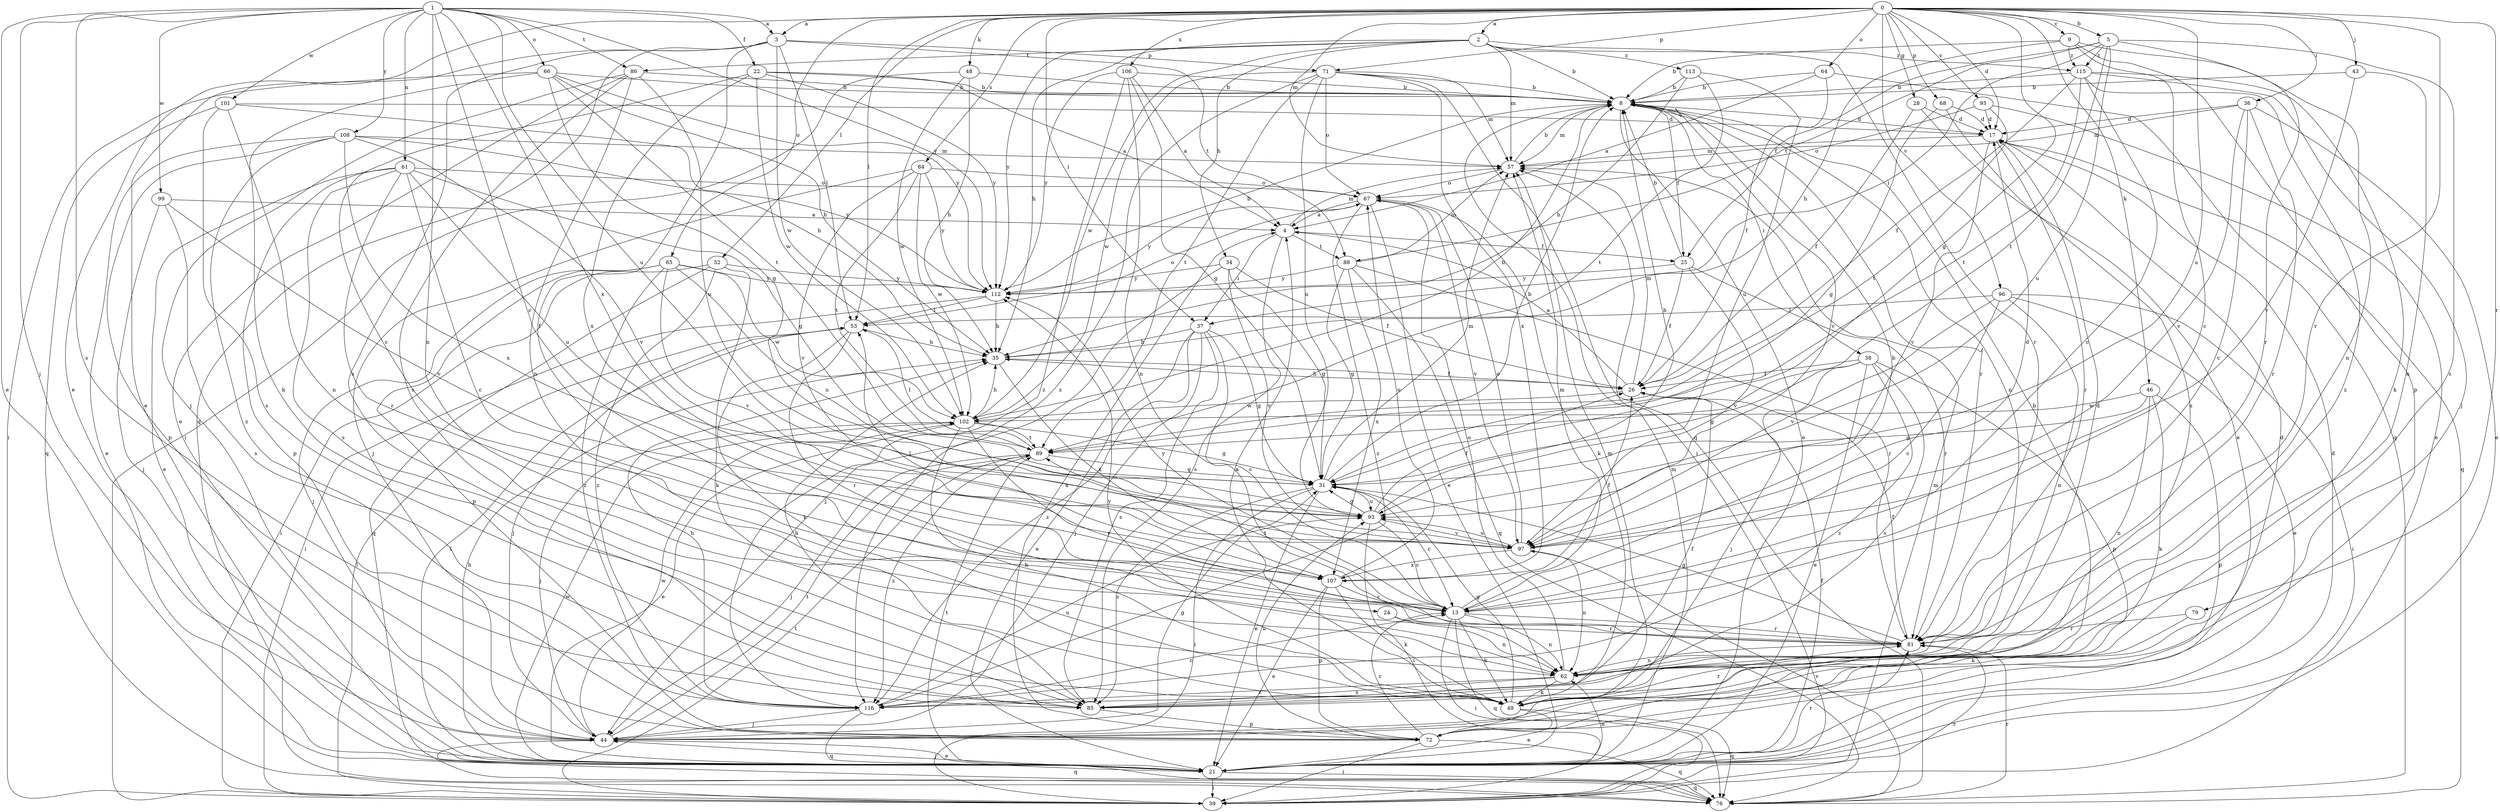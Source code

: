 strict digraph  {
0;
1;
2;
3;
4;
5;
8;
9;
13;
17;
21;
22;
24;
25;
26;
28;
31;
34;
35;
36;
37;
38;
39;
43;
44;
46;
48;
49;
52;
53;
57;
61;
62;
64;
65;
66;
67;
68;
71;
72;
76;
79;
81;
84;
85;
86;
88;
89;
93;
95;
96;
97;
99;
101;
102;
106;
107;
108;
112;
113;
115;
116;
0 -> 2  [label=a];
0 -> 3  [label=a];
0 -> 5  [label=b];
0 -> 9  [label=c];
0 -> 17  [label=d];
0 -> 21  [label=e];
0 -> 28  [label=g];
0 -> 31  [label=g];
0 -> 36  [label=i];
0 -> 37  [label=i];
0 -> 43  [label=j];
0 -> 46  [label=k];
0 -> 48  [label=k];
0 -> 52  [label=l];
0 -> 53  [label=l];
0 -> 57  [label=m];
0 -> 64  [label=o];
0 -> 65  [label=o];
0 -> 68  [label=p];
0 -> 71  [label=p];
0 -> 79  [label=r];
0 -> 81  [label=r];
0 -> 84  [label=s];
0 -> 93  [label=u];
0 -> 95  [label=v];
0 -> 96  [label=v];
0 -> 106  [label=x];
1 -> 3  [label=a];
1 -> 13  [label=c];
1 -> 21  [label=e];
1 -> 22  [label=f];
1 -> 44  [label=j];
1 -> 61  [label=n];
1 -> 62  [label=n];
1 -> 66  [label=o];
1 -> 85  [label=s];
1 -> 86  [label=t];
1 -> 93  [label=u];
1 -> 99  [label=w];
1 -> 101  [label=w];
1 -> 107  [label=x];
1 -> 108  [label=y];
1 -> 112  [label=y];
2 -> 8  [label=b];
2 -> 34  [label=h];
2 -> 35  [label=h];
2 -> 57  [label=m];
2 -> 81  [label=r];
2 -> 86  [label=t];
2 -> 102  [label=w];
2 -> 112  [label=y];
2 -> 113  [label=z];
2 -> 115  [label=z];
3 -> 21  [label=e];
3 -> 24  [label=f];
3 -> 53  [label=l];
3 -> 71  [label=p];
3 -> 76  [label=q];
3 -> 85  [label=s];
3 -> 88  [label=t];
3 -> 102  [label=w];
4 -> 25  [label=f];
4 -> 37  [label=i];
4 -> 57  [label=m];
4 -> 85  [label=s];
4 -> 88  [label=t];
5 -> 25  [label=f];
5 -> 37  [label=i];
5 -> 81  [label=r];
5 -> 85  [label=s];
5 -> 88  [label=t];
5 -> 89  [label=t];
5 -> 93  [label=u];
5 -> 115  [label=z];
8 -> 17  [label=d];
8 -> 21  [label=e];
8 -> 25  [label=f];
8 -> 38  [label=i];
8 -> 39  [label=i];
8 -> 57  [label=m];
8 -> 62  [label=n];
8 -> 81  [label=r];
8 -> 97  [label=v];
9 -> 8  [label=b];
9 -> 13  [label=c];
9 -> 35  [label=h];
9 -> 62  [label=n];
9 -> 72  [label=p];
9 -> 115  [label=z];
13 -> 8  [label=b];
13 -> 39  [label=i];
13 -> 49  [label=k];
13 -> 57  [label=m];
13 -> 62  [label=n];
13 -> 76  [label=q];
13 -> 81  [label=r];
13 -> 89  [label=t];
13 -> 112  [label=y];
17 -> 57  [label=m];
17 -> 76  [label=q];
17 -> 81  [label=r];
17 -> 97  [label=v];
21 -> 17  [label=d];
21 -> 26  [label=f];
21 -> 35  [label=h];
21 -> 39  [label=i];
21 -> 44  [label=j];
21 -> 53  [label=l];
21 -> 57  [label=m];
21 -> 62  [label=n];
21 -> 76  [label=q];
21 -> 81  [label=r];
21 -> 89  [label=t];
21 -> 102  [label=w];
22 -> 4  [label=a];
22 -> 8  [label=b];
22 -> 13  [label=c];
22 -> 102  [label=w];
22 -> 107  [label=x];
22 -> 112  [label=y];
24 -> 62  [label=n];
24 -> 81  [label=r];
25 -> 8  [label=b];
25 -> 26  [label=f];
25 -> 81  [label=r];
25 -> 97  [label=v];
25 -> 112  [label=y];
26 -> 4  [label=a];
26 -> 35  [label=h];
26 -> 57  [label=m];
26 -> 102  [label=w];
28 -> 17  [label=d];
28 -> 21  [label=e];
28 -> 26  [label=f];
31 -> 8  [label=b];
31 -> 13  [label=c];
31 -> 21  [label=e];
31 -> 39  [label=i];
31 -> 57  [label=m];
31 -> 85  [label=s];
31 -> 93  [label=u];
34 -> 26  [label=f];
34 -> 31  [label=g];
34 -> 44  [label=j];
34 -> 97  [label=v];
34 -> 112  [label=y];
35 -> 26  [label=f];
35 -> 107  [label=x];
36 -> 13  [label=c];
36 -> 17  [label=d];
36 -> 21  [label=e];
36 -> 57  [label=m];
36 -> 81  [label=r];
36 -> 97  [label=v];
37 -> 13  [label=c];
37 -> 21  [label=e];
37 -> 31  [label=g];
37 -> 35  [label=h];
37 -> 44  [label=j];
37 -> 85  [label=s];
37 -> 116  [label=z];
38 -> 21  [label=e];
38 -> 26  [label=f];
38 -> 31  [label=g];
38 -> 44  [label=j];
38 -> 72  [label=p];
38 -> 85  [label=s];
38 -> 116  [label=z];
39 -> 53  [label=l];
39 -> 57  [label=m];
39 -> 81  [label=r];
39 -> 89  [label=t];
43 -> 8  [label=b];
43 -> 62  [label=n];
43 -> 97  [label=v];
44 -> 17  [label=d];
44 -> 21  [label=e];
44 -> 31  [label=g];
44 -> 76  [label=q];
44 -> 89  [label=t];
44 -> 102  [label=w];
46 -> 31  [label=g];
46 -> 49  [label=k];
46 -> 62  [label=n];
46 -> 72  [label=p];
46 -> 102  [label=w];
48 -> 8  [label=b];
48 -> 35  [label=h];
48 -> 39  [label=i];
48 -> 102  [label=w];
49 -> 4  [label=a];
49 -> 8  [label=b];
49 -> 21  [label=e];
49 -> 31  [label=g];
49 -> 76  [label=q];
49 -> 81  [label=r];
49 -> 112  [label=y];
52 -> 39  [label=i];
52 -> 49  [label=k];
52 -> 76  [label=q];
52 -> 112  [label=y];
52 -> 116  [label=z];
53 -> 35  [label=h];
53 -> 44  [label=j];
53 -> 49  [label=k];
53 -> 67  [label=o];
53 -> 81  [label=r];
57 -> 8  [label=b];
57 -> 67  [label=o];
61 -> 13  [label=c];
61 -> 21  [label=e];
61 -> 31  [label=g];
61 -> 67  [label=o];
61 -> 72  [label=p];
61 -> 81  [label=r];
61 -> 85  [label=s];
61 -> 93  [label=u];
62 -> 17  [label=d];
62 -> 49  [label=k];
62 -> 67  [label=o];
62 -> 85  [label=s];
62 -> 116  [label=z];
64 -> 4  [label=a];
64 -> 8  [label=b];
64 -> 26  [label=f];
64 -> 76  [label=q];
65 -> 44  [label=j];
65 -> 72  [label=p];
65 -> 93  [label=u];
65 -> 97  [label=v];
65 -> 102  [label=w];
65 -> 112  [label=y];
65 -> 116  [label=z];
66 -> 8  [label=b];
66 -> 31  [label=g];
66 -> 35  [label=h];
66 -> 39  [label=i];
66 -> 49  [label=k];
66 -> 89  [label=t];
66 -> 112  [label=y];
67 -> 4  [label=a];
67 -> 21  [label=e];
67 -> 49  [label=k];
67 -> 97  [label=v];
67 -> 112  [label=y];
67 -> 116  [label=z];
68 -> 17  [label=d];
68 -> 31  [label=g];
68 -> 85  [label=s];
71 -> 8  [label=b];
71 -> 57  [label=m];
71 -> 67  [label=o];
71 -> 76  [label=q];
71 -> 89  [label=t];
71 -> 93  [label=u];
71 -> 102  [label=w];
71 -> 107  [label=x];
71 -> 116  [label=z];
72 -> 4  [label=a];
72 -> 13  [label=c];
72 -> 39  [label=i];
72 -> 57  [label=m];
72 -> 76  [label=q];
72 -> 93  [label=u];
76 -> 81  [label=r];
76 -> 97  [label=v];
79 -> 49  [label=k];
79 -> 81  [label=r];
81 -> 26  [label=f];
81 -> 31  [label=g];
81 -> 62  [label=n];
84 -> 44  [label=j];
84 -> 67  [label=o];
84 -> 89  [label=t];
84 -> 97  [label=v];
84 -> 102  [label=w];
84 -> 112  [label=y];
85 -> 26  [label=f];
85 -> 35  [label=h];
85 -> 72  [label=p];
86 -> 8  [label=b];
86 -> 21  [label=e];
86 -> 44  [label=j];
86 -> 62  [label=n];
86 -> 85  [label=s];
86 -> 93  [label=u];
88 -> 31  [label=g];
88 -> 57  [label=m];
88 -> 76  [label=q];
88 -> 81  [label=r];
88 -> 107  [label=x];
88 -> 112  [label=y];
89 -> 31  [label=g];
89 -> 44  [label=j];
89 -> 53  [label=l];
89 -> 116  [label=z];
93 -> 8  [label=b];
93 -> 13  [label=c];
93 -> 26  [label=f];
93 -> 31  [label=g];
93 -> 39  [label=i];
93 -> 97  [label=v];
95 -> 17  [label=d];
95 -> 21  [label=e];
95 -> 67  [label=o];
95 -> 89  [label=t];
96 -> 13  [label=c];
96 -> 21  [label=e];
96 -> 39  [label=i];
96 -> 53  [label=l];
96 -> 62  [label=n];
96 -> 97  [label=v];
97 -> 17  [label=d];
97 -> 62  [label=n];
97 -> 67  [label=o];
97 -> 93  [label=u];
97 -> 107  [label=x];
99 -> 4  [label=a];
99 -> 44  [label=j];
99 -> 85  [label=s];
99 -> 97  [label=v];
101 -> 17  [label=d];
101 -> 35  [label=h];
101 -> 62  [label=n];
101 -> 76  [label=q];
101 -> 85  [label=s];
102 -> 8  [label=b];
102 -> 21  [label=e];
102 -> 31  [label=g];
102 -> 35  [label=h];
102 -> 44  [label=j];
102 -> 49  [label=k];
102 -> 81  [label=r];
102 -> 89  [label=t];
106 -> 4  [label=a];
106 -> 8  [label=b];
106 -> 31  [label=g];
106 -> 62  [label=n];
106 -> 112  [label=y];
106 -> 116  [label=z];
107 -> 13  [label=c];
107 -> 21  [label=e];
107 -> 26  [label=f];
107 -> 49  [label=k];
107 -> 53  [label=l];
107 -> 67  [label=o];
107 -> 72  [label=p];
108 -> 21  [label=e];
108 -> 57  [label=m];
108 -> 72  [label=p];
108 -> 97  [label=v];
108 -> 107  [label=x];
108 -> 112  [label=y];
108 -> 116  [label=z];
112 -> 8  [label=b];
112 -> 35  [label=h];
112 -> 39  [label=i];
112 -> 53  [label=l];
113 -> 8  [label=b];
113 -> 35  [label=h];
113 -> 89  [label=t];
113 -> 93  [label=u];
115 -> 8  [label=b];
115 -> 13  [label=c];
115 -> 26  [label=f];
115 -> 44  [label=j];
115 -> 49  [label=k];
115 -> 89  [label=t];
115 -> 116  [label=z];
116 -> 13  [label=c];
116 -> 35  [label=h];
116 -> 44  [label=j];
116 -> 76  [label=q];
116 -> 93  [label=u];
}
